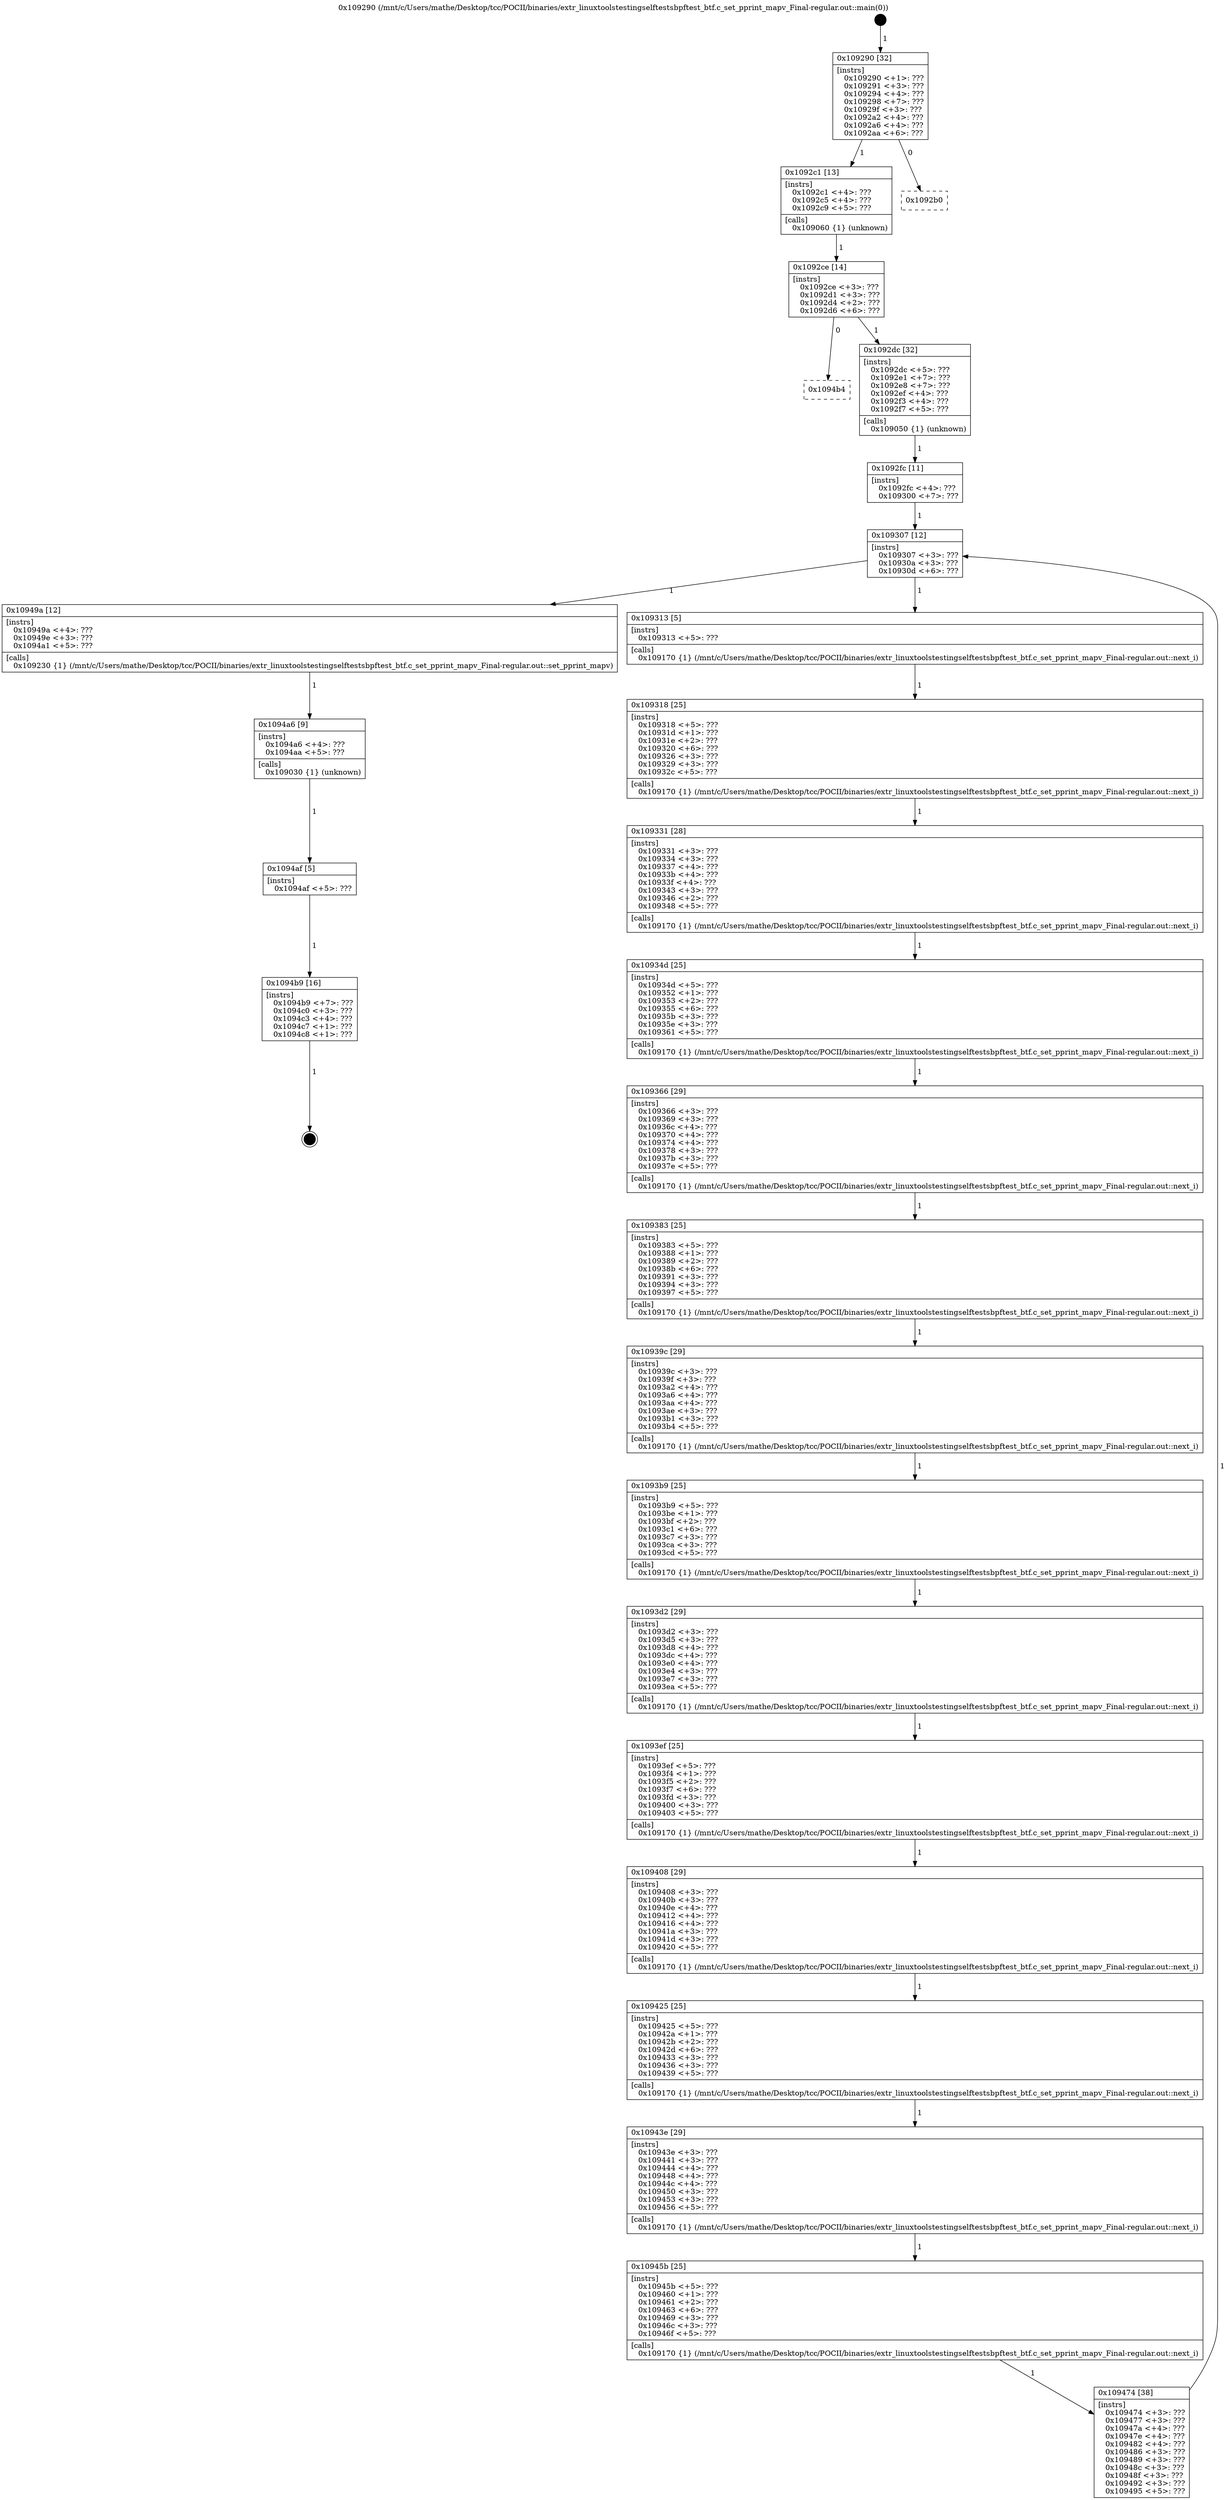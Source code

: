 digraph "0x109290" {
  label = "0x109290 (/mnt/c/Users/mathe/Desktop/tcc/POCII/binaries/extr_linuxtoolstestingselftestsbpftest_btf.c_set_pprint_mapv_Final-regular.out::main(0))"
  labelloc = "t"
  node[shape=record]

  Entry [label="",width=0.3,height=0.3,shape=circle,fillcolor=black,style=filled]
  "0x109290" [label="{
     0x109290 [32]\l
     | [instrs]\l
     &nbsp;&nbsp;0x109290 \<+1\>: ???\l
     &nbsp;&nbsp;0x109291 \<+3\>: ???\l
     &nbsp;&nbsp;0x109294 \<+4\>: ???\l
     &nbsp;&nbsp;0x109298 \<+7\>: ???\l
     &nbsp;&nbsp;0x10929f \<+3\>: ???\l
     &nbsp;&nbsp;0x1092a2 \<+4\>: ???\l
     &nbsp;&nbsp;0x1092a6 \<+4\>: ???\l
     &nbsp;&nbsp;0x1092aa \<+6\>: ???\l
  }"]
  "0x1092c1" [label="{
     0x1092c1 [13]\l
     | [instrs]\l
     &nbsp;&nbsp;0x1092c1 \<+4\>: ???\l
     &nbsp;&nbsp;0x1092c5 \<+4\>: ???\l
     &nbsp;&nbsp;0x1092c9 \<+5\>: ???\l
     | [calls]\l
     &nbsp;&nbsp;0x109060 \{1\} (unknown)\l
  }"]
  "0x1092b0" [label="{
     0x1092b0\l
  }", style=dashed]
  "0x1092ce" [label="{
     0x1092ce [14]\l
     | [instrs]\l
     &nbsp;&nbsp;0x1092ce \<+3\>: ???\l
     &nbsp;&nbsp;0x1092d1 \<+3\>: ???\l
     &nbsp;&nbsp;0x1092d4 \<+2\>: ???\l
     &nbsp;&nbsp;0x1092d6 \<+6\>: ???\l
  }"]
  "0x1094b4" [label="{
     0x1094b4\l
  }", style=dashed]
  "0x1092dc" [label="{
     0x1092dc [32]\l
     | [instrs]\l
     &nbsp;&nbsp;0x1092dc \<+5\>: ???\l
     &nbsp;&nbsp;0x1092e1 \<+7\>: ???\l
     &nbsp;&nbsp;0x1092e8 \<+7\>: ???\l
     &nbsp;&nbsp;0x1092ef \<+4\>: ???\l
     &nbsp;&nbsp;0x1092f3 \<+4\>: ???\l
     &nbsp;&nbsp;0x1092f7 \<+5\>: ???\l
     | [calls]\l
     &nbsp;&nbsp;0x109050 \{1\} (unknown)\l
  }"]
  Exit [label="",width=0.3,height=0.3,shape=circle,fillcolor=black,style=filled,peripheries=2]
  "0x109307" [label="{
     0x109307 [12]\l
     | [instrs]\l
     &nbsp;&nbsp;0x109307 \<+3\>: ???\l
     &nbsp;&nbsp;0x10930a \<+3\>: ???\l
     &nbsp;&nbsp;0x10930d \<+6\>: ???\l
  }"]
  "0x10949a" [label="{
     0x10949a [12]\l
     | [instrs]\l
     &nbsp;&nbsp;0x10949a \<+4\>: ???\l
     &nbsp;&nbsp;0x10949e \<+3\>: ???\l
     &nbsp;&nbsp;0x1094a1 \<+5\>: ???\l
     | [calls]\l
     &nbsp;&nbsp;0x109230 \{1\} (/mnt/c/Users/mathe/Desktop/tcc/POCII/binaries/extr_linuxtoolstestingselftestsbpftest_btf.c_set_pprint_mapv_Final-regular.out::set_pprint_mapv)\l
  }"]
  "0x109313" [label="{
     0x109313 [5]\l
     | [instrs]\l
     &nbsp;&nbsp;0x109313 \<+5\>: ???\l
     | [calls]\l
     &nbsp;&nbsp;0x109170 \{1\} (/mnt/c/Users/mathe/Desktop/tcc/POCII/binaries/extr_linuxtoolstestingselftestsbpftest_btf.c_set_pprint_mapv_Final-regular.out::next_i)\l
  }"]
  "0x109318" [label="{
     0x109318 [25]\l
     | [instrs]\l
     &nbsp;&nbsp;0x109318 \<+5\>: ???\l
     &nbsp;&nbsp;0x10931d \<+1\>: ???\l
     &nbsp;&nbsp;0x10931e \<+2\>: ???\l
     &nbsp;&nbsp;0x109320 \<+6\>: ???\l
     &nbsp;&nbsp;0x109326 \<+3\>: ???\l
     &nbsp;&nbsp;0x109329 \<+3\>: ???\l
     &nbsp;&nbsp;0x10932c \<+5\>: ???\l
     | [calls]\l
     &nbsp;&nbsp;0x109170 \{1\} (/mnt/c/Users/mathe/Desktop/tcc/POCII/binaries/extr_linuxtoolstestingselftestsbpftest_btf.c_set_pprint_mapv_Final-regular.out::next_i)\l
  }"]
  "0x109331" [label="{
     0x109331 [28]\l
     | [instrs]\l
     &nbsp;&nbsp;0x109331 \<+3\>: ???\l
     &nbsp;&nbsp;0x109334 \<+3\>: ???\l
     &nbsp;&nbsp;0x109337 \<+4\>: ???\l
     &nbsp;&nbsp;0x10933b \<+4\>: ???\l
     &nbsp;&nbsp;0x10933f \<+4\>: ???\l
     &nbsp;&nbsp;0x109343 \<+3\>: ???\l
     &nbsp;&nbsp;0x109346 \<+2\>: ???\l
     &nbsp;&nbsp;0x109348 \<+5\>: ???\l
     | [calls]\l
     &nbsp;&nbsp;0x109170 \{1\} (/mnt/c/Users/mathe/Desktop/tcc/POCII/binaries/extr_linuxtoolstestingselftestsbpftest_btf.c_set_pprint_mapv_Final-regular.out::next_i)\l
  }"]
  "0x10934d" [label="{
     0x10934d [25]\l
     | [instrs]\l
     &nbsp;&nbsp;0x10934d \<+5\>: ???\l
     &nbsp;&nbsp;0x109352 \<+1\>: ???\l
     &nbsp;&nbsp;0x109353 \<+2\>: ???\l
     &nbsp;&nbsp;0x109355 \<+6\>: ???\l
     &nbsp;&nbsp;0x10935b \<+3\>: ???\l
     &nbsp;&nbsp;0x10935e \<+3\>: ???\l
     &nbsp;&nbsp;0x109361 \<+5\>: ???\l
     | [calls]\l
     &nbsp;&nbsp;0x109170 \{1\} (/mnt/c/Users/mathe/Desktop/tcc/POCII/binaries/extr_linuxtoolstestingselftestsbpftest_btf.c_set_pprint_mapv_Final-regular.out::next_i)\l
  }"]
  "0x109366" [label="{
     0x109366 [29]\l
     | [instrs]\l
     &nbsp;&nbsp;0x109366 \<+3\>: ???\l
     &nbsp;&nbsp;0x109369 \<+3\>: ???\l
     &nbsp;&nbsp;0x10936c \<+4\>: ???\l
     &nbsp;&nbsp;0x109370 \<+4\>: ???\l
     &nbsp;&nbsp;0x109374 \<+4\>: ???\l
     &nbsp;&nbsp;0x109378 \<+3\>: ???\l
     &nbsp;&nbsp;0x10937b \<+3\>: ???\l
     &nbsp;&nbsp;0x10937e \<+5\>: ???\l
     | [calls]\l
     &nbsp;&nbsp;0x109170 \{1\} (/mnt/c/Users/mathe/Desktop/tcc/POCII/binaries/extr_linuxtoolstestingselftestsbpftest_btf.c_set_pprint_mapv_Final-regular.out::next_i)\l
  }"]
  "0x109383" [label="{
     0x109383 [25]\l
     | [instrs]\l
     &nbsp;&nbsp;0x109383 \<+5\>: ???\l
     &nbsp;&nbsp;0x109388 \<+1\>: ???\l
     &nbsp;&nbsp;0x109389 \<+2\>: ???\l
     &nbsp;&nbsp;0x10938b \<+6\>: ???\l
     &nbsp;&nbsp;0x109391 \<+3\>: ???\l
     &nbsp;&nbsp;0x109394 \<+3\>: ???\l
     &nbsp;&nbsp;0x109397 \<+5\>: ???\l
     | [calls]\l
     &nbsp;&nbsp;0x109170 \{1\} (/mnt/c/Users/mathe/Desktop/tcc/POCII/binaries/extr_linuxtoolstestingselftestsbpftest_btf.c_set_pprint_mapv_Final-regular.out::next_i)\l
  }"]
  "0x10939c" [label="{
     0x10939c [29]\l
     | [instrs]\l
     &nbsp;&nbsp;0x10939c \<+3\>: ???\l
     &nbsp;&nbsp;0x10939f \<+3\>: ???\l
     &nbsp;&nbsp;0x1093a2 \<+4\>: ???\l
     &nbsp;&nbsp;0x1093a6 \<+4\>: ???\l
     &nbsp;&nbsp;0x1093aa \<+4\>: ???\l
     &nbsp;&nbsp;0x1093ae \<+3\>: ???\l
     &nbsp;&nbsp;0x1093b1 \<+3\>: ???\l
     &nbsp;&nbsp;0x1093b4 \<+5\>: ???\l
     | [calls]\l
     &nbsp;&nbsp;0x109170 \{1\} (/mnt/c/Users/mathe/Desktop/tcc/POCII/binaries/extr_linuxtoolstestingselftestsbpftest_btf.c_set_pprint_mapv_Final-regular.out::next_i)\l
  }"]
  "0x1093b9" [label="{
     0x1093b9 [25]\l
     | [instrs]\l
     &nbsp;&nbsp;0x1093b9 \<+5\>: ???\l
     &nbsp;&nbsp;0x1093be \<+1\>: ???\l
     &nbsp;&nbsp;0x1093bf \<+2\>: ???\l
     &nbsp;&nbsp;0x1093c1 \<+6\>: ???\l
     &nbsp;&nbsp;0x1093c7 \<+3\>: ???\l
     &nbsp;&nbsp;0x1093ca \<+3\>: ???\l
     &nbsp;&nbsp;0x1093cd \<+5\>: ???\l
     | [calls]\l
     &nbsp;&nbsp;0x109170 \{1\} (/mnt/c/Users/mathe/Desktop/tcc/POCII/binaries/extr_linuxtoolstestingselftestsbpftest_btf.c_set_pprint_mapv_Final-regular.out::next_i)\l
  }"]
  "0x1093d2" [label="{
     0x1093d2 [29]\l
     | [instrs]\l
     &nbsp;&nbsp;0x1093d2 \<+3\>: ???\l
     &nbsp;&nbsp;0x1093d5 \<+3\>: ???\l
     &nbsp;&nbsp;0x1093d8 \<+4\>: ???\l
     &nbsp;&nbsp;0x1093dc \<+4\>: ???\l
     &nbsp;&nbsp;0x1093e0 \<+4\>: ???\l
     &nbsp;&nbsp;0x1093e4 \<+3\>: ???\l
     &nbsp;&nbsp;0x1093e7 \<+3\>: ???\l
     &nbsp;&nbsp;0x1093ea \<+5\>: ???\l
     | [calls]\l
     &nbsp;&nbsp;0x109170 \{1\} (/mnt/c/Users/mathe/Desktop/tcc/POCII/binaries/extr_linuxtoolstestingselftestsbpftest_btf.c_set_pprint_mapv_Final-regular.out::next_i)\l
  }"]
  "0x1093ef" [label="{
     0x1093ef [25]\l
     | [instrs]\l
     &nbsp;&nbsp;0x1093ef \<+5\>: ???\l
     &nbsp;&nbsp;0x1093f4 \<+1\>: ???\l
     &nbsp;&nbsp;0x1093f5 \<+2\>: ???\l
     &nbsp;&nbsp;0x1093f7 \<+6\>: ???\l
     &nbsp;&nbsp;0x1093fd \<+3\>: ???\l
     &nbsp;&nbsp;0x109400 \<+3\>: ???\l
     &nbsp;&nbsp;0x109403 \<+5\>: ???\l
     | [calls]\l
     &nbsp;&nbsp;0x109170 \{1\} (/mnt/c/Users/mathe/Desktop/tcc/POCII/binaries/extr_linuxtoolstestingselftestsbpftest_btf.c_set_pprint_mapv_Final-regular.out::next_i)\l
  }"]
  "0x109408" [label="{
     0x109408 [29]\l
     | [instrs]\l
     &nbsp;&nbsp;0x109408 \<+3\>: ???\l
     &nbsp;&nbsp;0x10940b \<+3\>: ???\l
     &nbsp;&nbsp;0x10940e \<+4\>: ???\l
     &nbsp;&nbsp;0x109412 \<+4\>: ???\l
     &nbsp;&nbsp;0x109416 \<+4\>: ???\l
     &nbsp;&nbsp;0x10941a \<+3\>: ???\l
     &nbsp;&nbsp;0x10941d \<+3\>: ???\l
     &nbsp;&nbsp;0x109420 \<+5\>: ???\l
     | [calls]\l
     &nbsp;&nbsp;0x109170 \{1\} (/mnt/c/Users/mathe/Desktop/tcc/POCII/binaries/extr_linuxtoolstestingselftestsbpftest_btf.c_set_pprint_mapv_Final-regular.out::next_i)\l
  }"]
  "0x109425" [label="{
     0x109425 [25]\l
     | [instrs]\l
     &nbsp;&nbsp;0x109425 \<+5\>: ???\l
     &nbsp;&nbsp;0x10942a \<+1\>: ???\l
     &nbsp;&nbsp;0x10942b \<+2\>: ???\l
     &nbsp;&nbsp;0x10942d \<+6\>: ???\l
     &nbsp;&nbsp;0x109433 \<+3\>: ???\l
     &nbsp;&nbsp;0x109436 \<+3\>: ???\l
     &nbsp;&nbsp;0x109439 \<+5\>: ???\l
     | [calls]\l
     &nbsp;&nbsp;0x109170 \{1\} (/mnt/c/Users/mathe/Desktop/tcc/POCII/binaries/extr_linuxtoolstestingselftestsbpftest_btf.c_set_pprint_mapv_Final-regular.out::next_i)\l
  }"]
  "0x10943e" [label="{
     0x10943e [29]\l
     | [instrs]\l
     &nbsp;&nbsp;0x10943e \<+3\>: ???\l
     &nbsp;&nbsp;0x109441 \<+3\>: ???\l
     &nbsp;&nbsp;0x109444 \<+4\>: ???\l
     &nbsp;&nbsp;0x109448 \<+4\>: ???\l
     &nbsp;&nbsp;0x10944c \<+4\>: ???\l
     &nbsp;&nbsp;0x109450 \<+3\>: ???\l
     &nbsp;&nbsp;0x109453 \<+3\>: ???\l
     &nbsp;&nbsp;0x109456 \<+5\>: ???\l
     | [calls]\l
     &nbsp;&nbsp;0x109170 \{1\} (/mnt/c/Users/mathe/Desktop/tcc/POCII/binaries/extr_linuxtoolstestingselftestsbpftest_btf.c_set_pprint_mapv_Final-regular.out::next_i)\l
  }"]
  "0x10945b" [label="{
     0x10945b [25]\l
     | [instrs]\l
     &nbsp;&nbsp;0x10945b \<+5\>: ???\l
     &nbsp;&nbsp;0x109460 \<+1\>: ???\l
     &nbsp;&nbsp;0x109461 \<+2\>: ???\l
     &nbsp;&nbsp;0x109463 \<+6\>: ???\l
     &nbsp;&nbsp;0x109469 \<+3\>: ???\l
     &nbsp;&nbsp;0x10946c \<+3\>: ???\l
     &nbsp;&nbsp;0x10946f \<+5\>: ???\l
     | [calls]\l
     &nbsp;&nbsp;0x109170 \{1\} (/mnt/c/Users/mathe/Desktop/tcc/POCII/binaries/extr_linuxtoolstestingselftestsbpftest_btf.c_set_pprint_mapv_Final-regular.out::next_i)\l
  }"]
  "0x109474" [label="{
     0x109474 [38]\l
     | [instrs]\l
     &nbsp;&nbsp;0x109474 \<+3\>: ???\l
     &nbsp;&nbsp;0x109477 \<+3\>: ???\l
     &nbsp;&nbsp;0x10947a \<+4\>: ???\l
     &nbsp;&nbsp;0x10947e \<+4\>: ???\l
     &nbsp;&nbsp;0x109482 \<+4\>: ???\l
     &nbsp;&nbsp;0x109486 \<+3\>: ???\l
     &nbsp;&nbsp;0x109489 \<+3\>: ???\l
     &nbsp;&nbsp;0x10948c \<+3\>: ???\l
     &nbsp;&nbsp;0x10948f \<+3\>: ???\l
     &nbsp;&nbsp;0x109492 \<+3\>: ???\l
     &nbsp;&nbsp;0x109495 \<+5\>: ???\l
  }"]
  "0x1092fc" [label="{
     0x1092fc [11]\l
     | [instrs]\l
     &nbsp;&nbsp;0x1092fc \<+4\>: ???\l
     &nbsp;&nbsp;0x109300 \<+7\>: ???\l
  }"]
  "0x1094a6" [label="{
     0x1094a6 [9]\l
     | [instrs]\l
     &nbsp;&nbsp;0x1094a6 \<+4\>: ???\l
     &nbsp;&nbsp;0x1094aa \<+5\>: ???\l
     | [calls]\l
     &nbsp;&nbsp;0x109030 \{1\} (unknown)\l
  }"]
  "0x1094af" [label="{
     0x1094af [5]\l
     | [instrs]\l
     &nbsp;&nbsp;0x1094af \<+5\>: ???\l
  }"]
  "0x1094b9" [label="{
     0x1094b9 [16]\l
     | [instrs]\l
     &nbsp;&nbsp;0x1094b9 \<+7\>: ???\l
     &nbsp;&nbsp;0x1094c0 \<+3\>: ???\l
     &nbsp;&nbsp;0x1094c3 \<+4\>: ???\l
     &nbsp;&nbsp;0x1094c7 \<+1\>: ???\l
     &nbsp;&nbsp;0x1094c8 \<+1\>: ???\l
  }"]
  Entry -> "0x109290" [label=" 1"]
  "0x109290" -> "0x1092c1" [label=" 1"]
  "0x109290" -> "0x1092b0" [label=" 0"]
  "0x1092c1" -> "0x1092ce" [label=" 1"]
  "0x1092ce" -> "0x1094b4" [label=" 0"]
  "0x1092ce" -> "0x1092dc" [label=" 1"]
  "0x1094b9" -> Exit [label=" 1"]
  "0x1092dc" -> "0x1092fc" [label=" 1"]
  "0x109307" -> "0x10949a" [label=" 1"]
  "0x109307" -> "0x109313" [label=" 1"]
  "0x109313" -> "0x109318" [label=" 1"]
  "0x109318" -> "0x109331" [label=" 1"]
  "0x109331" -> "0x10934d" [label=" 1"]
  "0x10934d" -> "0x109366" [label=" 1"]
  "0x109366" -> "0x109383" [label=" 1"]
  "0x109383" -> "0x10939c" [label=" 1"]
  "0x10939c" -> "0x1093b9" [label=" 1"]
  "0x1093b9" -> "0x1093d2" [label=" 1"]
  "0x1093d2" -> "0x1093ef" [label=" 1"]
  "0x1093ef" -> "0x109408" [label=" 1"]
  "0x109408" -> "0x109425" [label=" 1"]
  "0x109425" -> "0x10943e" [label=" 1"]
  "0x10943e" -> "0x10945b" [label=" 1"]
  "0x10945b" -> "0x109474" [label=" 1"]
  "0x1092fc" -> "0x109307" [label=" 1"]
  "0x109474" -> "0x109307" [label=" 1"]
  "0x10949a" -> "0x1094a6" [label=" 1"]
  "0x1094a6" -> "0x1094af" [label=" 1"]
  "0x1094af" -> "0x1094b9" [label=" 1"]
}
